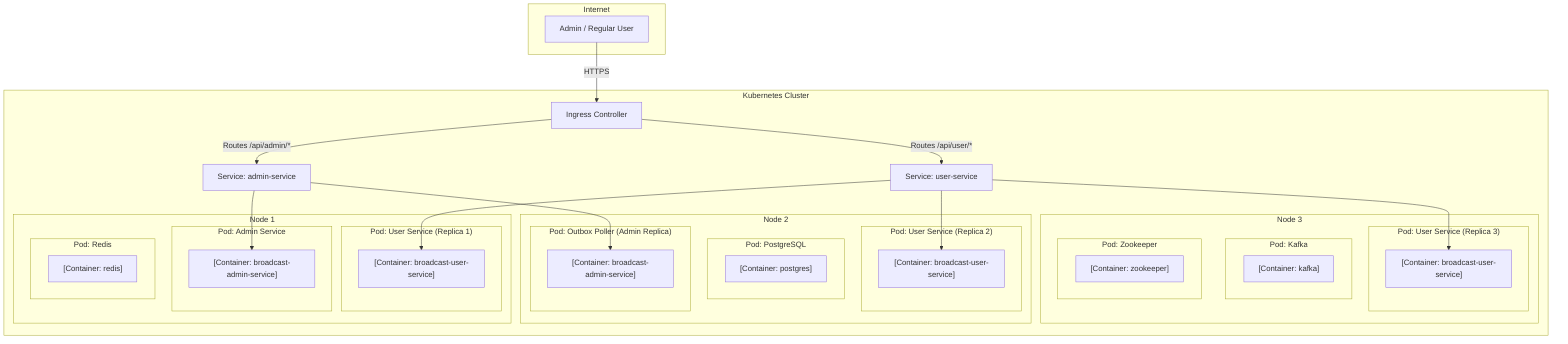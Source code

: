 graph TD
    subgraph "Internet"
        User["Admin / Regular User"]
    end

    subgraph "Kubernetes Cluster"
        direction LR
        Ingress["Ingress Controller"]
        
        subgraph "Node 1"
            direction TB
            subgraph "Pod: Admin Service"
                AdminContainer["[Container: broadcast-admin-service]"]
            end
            subgraph "Pod: User Service (Replica 1)"
                UserContainer1["[Container: broadcast-user-service]"]
            end
            subgraph "Pod: Redis"
                RedisContainer["[Container: redis]"]
            end
        end
        
        subgraph "Node 2"
            direction TB
             subgraph "Pod: User Service (Replica 2)"
                UserContainer2["[Container: broadcast-user-service]"]
            end
            subgraph "Pod: PostgreSQL"
                PostgresContainer["[Container: postgres]"]
            end
             subgraph "Pod: Outbox Poller (Admin Replica)"
                AdminContainer2["[Container: broadcast-admin-service]"]
            end
        end

        subgraph "Node 3"
            direction TB
             subgraph "Pod: User Service (Replica 3)"
                UserContainer3["[Container: broadcast-user-service]"]
            end
            subgraph "Pod: Kafka"
                KafkaContainer["[Container: kafka]"]
            end
             subgraph "Pod: Zookeeper"
                ZkContainer["[Container: zookeeper]"]
            end
        end
        
        AdminSvc["Service: admin-service"]
        UserSvc["Service: user-service"]
    end

    User -- "HTTPS" --> Ingress
    Ingress -- "Routes /api/admin/*" --> AdminSvc
    Ingress -- "Routes /api/user/*" --> UserSvc
    
    AdminSvc --> AdminContainer & AdminContainer2
    UserSvc --> UserContainer1 & UserContainer2 & UserContainer3